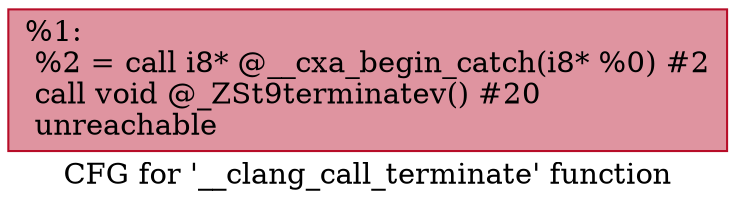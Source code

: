digraph "CFG for '__clang_call_terminate' function" {
	label="CFG for '__clang_call_terminate' function";

	Node0x1b8ff101f30 [shape=record,color="#b70d28ff", style=filled, fillcolor="#b70d2870",label="{%1:\l  %2 = call i8* @__cxa_begin_catch(i8* %0) #2\l  call void @_ZSt9terminatev() #20\l  unreachable\l}"];
}
